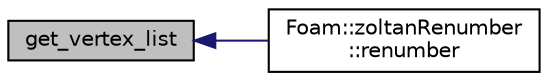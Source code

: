 digraph "get_vertex_list"
{
  bgcolor="transparent";
  edge [fontname="Helvetica",fontsize="10",labelfontname="Helvetica",labelfontsize="10"];
  node [fontname="Helvetica",fontsize="10",shape=record];
  rankdir="LR";
  Node6 [label="get_vertex_list",height=0.2,width=0.4,color="black", fillcolor="grey75", style="filled", fontcolor="black"];
  Node6 -> Node7 [dir="back",color="midnightblue",fontsize="10",style="solid",fontname="Helvetica"];
  Node7 [label="Foam::zoltanRenumber\l::renumber",height=0.2,width=0.4,color="black",URL="$a30321.html#a43e03f902cbbeb39d4552a7e1cee9e73",tooltip="Return the order in which cells need to be visited, i.e. "];
}
